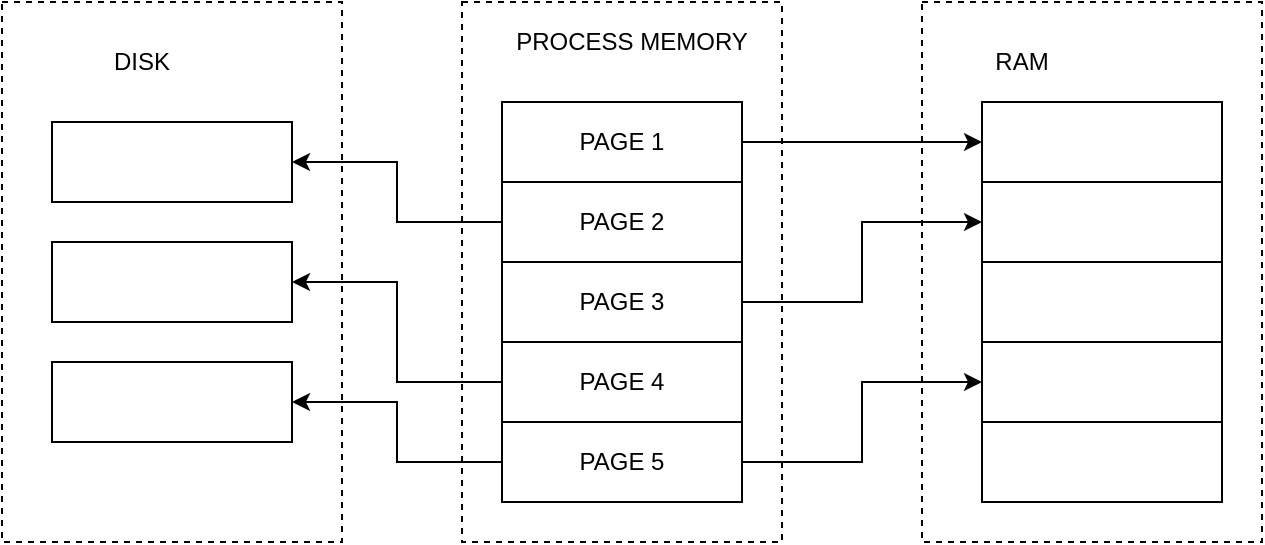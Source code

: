 <mxfile version="13.4.2" type="device"><diagram id="8jOmlF5KOzTs9rFx5pNL" name="Page-1"><mxGraphModel dx="1037" dy="588" grid="1" gridSize="10" guides="1" tooltips="1" connect="1" arrows="1" fold="1" page="1" pageScale="1" pageWidth="850" pageHeight="1100" math="0" shadow="0"><root><mxCell id="0"/><mxCell id="1" parent="0"/><mxCell id="GXNmqWWQb0fARbDbVp61-21" value="" style="rounded=0;whiteSpace=wrap;html=1;fillColor=none;dashed=1;" vertex="1" parent="1"><mxGeometry x="490" y="70" width="170" height="270" as="geometry"/></mxCell><mxCell id="GXNmqWWQb0fARbDbVp61-22" value="" style="rounded=0;whiteSpace=wrap;html=1;fillColor=none;dashed=1;" vertex="1" parent="1"><mxGeometry x="30" y="70" width="170" height="270" as="geometry"/></mxCell><mxCell id="GXNmqWWQb0fARbDbVp61-17" value="" style="rounded=0;whiteSpace=wrap;html=1;fillColor=none;dashed=1;" vertex="1" parent="1"><mxGeometry x="260" y="70" width="160" height="270" as="geometry"/></mxCell><mxCell id="GXNmqWWQb0fARbDbVp61-12" style="edgeStyle=orthogonalEdgeStyle;rounded=0;orthogonalLoop=1;jettySize=auto;html=1;entryX=0;entryY=0.5;entryDx=0;entryDy=0;" edge="1" parent="1" source="GXNmqWWQb0fARbDbVp61-1" target="GXNmqWWQb0fARbDbVp61-3"><mxGeometry relative="1" as="geometry"/></mxCell><mxCell id="GXNmqWWQb0fARbDbVp61-1" value="PAGE 1" style="rounded=0;whiteSpace=wrap;html=1;" vertex="1" parent="1"><mxGeometry x="280" y="120" width="120" height="40" as="geometry"/></mxCell><mxCell id="GXNmqWWQb0fARbDbVp61-14" style="edgeStyle=orthogonalEdgeStyle;rounded=0;orthogonalLoop=1;jettySize=auto;html=1;entryX=0;entryY=0.5;entryDx=0;entryDy=0;" edge="1" parent="1" source="GXNmqWWQb0fARbDbVp61-2" target="GXNmqWWQb0fARbDbVp61-10"><mxGeometry relative="1" as="geometry"/></mxCell><mxCell id="GXNmqWWQb0fARbDbVp61-30" style="edgeStyle=orthogonalEdgeStyle;rounded=0;orthogonalLoop=1;jettySize=auto;html=1;entryX=1;entryY=0.5;entryDx=0;entryDy=0;" edge="1" parent="1" source="GXNmqWWQb0fARbDbVp61-2" target="GXNmqWWQb0fARbDbVp61-27"><mxGeometry relative="1" as="geometry"/></mxCell><mxCell id="GXNmqWWQb0fARbDbVp61-2" value="PAGE 5" style="rounded=0;whiteSpace=wrap;html=1;" vertex="1" parent="1"><mxGeometry x="280" y="280" width="120" height="40" as="geometry"/></mxCell><mxCell id="GXNmqWWQb0fARbDbVp61-3" value="" style="rounded=0;whiteSpace=wrap;html=1;" vertex="1" parent="1"><mxGeometry x="520" y="120" width="120" height="40" as="geometry"/></mxCell><mxCell id="GXNmqWWQb0fARbDbVp61-33" style="edgeStyle=orthogonalEdgeStyle;rounded=0;orthogonalLoop=1;jettySize=auto;html=1;entryX=1;entryY=0.5;entryDx=0;entryDy=0;" edge="1" parent="1" source="GXNmqWWQb0fARbDbVp61-4" target="GXNmqWWQb0fARbDbVp61-32"><mxGeometry relative="1" as="geometry"/></mxCell><mxCell id="GXNmqWWQb0fARbDbVp61-4" value="PAGE 4" style="rounded=0;whiteSpace=wrap;html=1;" vertex="1" parent="1"><mxGeometry x="280" y="240" width="120" height="40" as="geometry"/></mxCell><mxCell id="GXNmqWWQb0fARbDbVp61-13" style="edgeStyle=orthogonalEdgeStyle;rounded=0;orthogonalLoop=1;jettySize=auto;html=1;entryX=0;entryY=0.5;entryDx=0;entryDy=0;" edge="1" parent="1" source="GXNmqWWQb0fARbDbVp61-5" target="GXNmqWWQb0fARbDbVp61-9"><mxGeometry relative="1" as="geometry"/></mxCell><mxCell id="GXNmqWWQb0fARbDbVp61-5" value="PAGE 3" style="rounded=0;whiteSpace=wrap;html=1;" vertex="1" parent="1"><mxGeometry x="280" y="200" width="120" height="40" as="geometry"/></mxCell><mxCell id="GXNmqWWQb0fARbDbVp61-35" style="edgeStyle=orthogonalEdgeStyle;rounded=0;orthogonalLoop=1;jettySize=auto;html=1;entryX=1;entryY=0.5;entryDx=0;entryDy=0;" edge="1" parent="1" source="GXNmqWWQb0fARbDbVp61-6" target="GXNmqWWQb0fARbDbVp61-34"><mxGeometry relative="1" as="geometry"/></mxCell><mxCell id="GXNmqWWQb0fARbDbVp61-6" value="PAGE 2" style="rounded=0;whiteSpace=wrap;html=1;glass=0;shadow=0;sketch=0;fillStyle=zigzag;labelBackgroundColor=none;" vertex="1" parent="1"><mxGeometry x="280" y="160" width="120" height="40" as="geometry"/></mxCell><mxCell id="GXNmqWWQb0fARbDbVp61-8" value="" style="rounded=0;whiteSpace=wrap;html=1;" vertex="1" parent="1"><mxGeometry x="520" y="200" width="120" height="40" as="geometry"/></mxCell><mxCell id="GXNmqWWQb0fARbDbVp61-9" value="" style="rounded=0;whiteSpace=wrap;html=1;" vertex="1" parent="1"><mxGeometry x="520" y="160" width="120" height="40" as="geometry"/></mxCell><mxCell id="GXNmqWWQb0fARbDbVp61-10" value="" style="rounded=0;whiteSpace=wrap;html=1;" vertex="1" parent="1"><mxGeometry x="520" y="240" width="120" height="40" as="geometry"/></mxCell><mxCell id="GXNmqWWQb0fARbDbVp61-11" value="" style="rounded=0;whiteSpace=wrap;html=1;" vertex="1" parent="1"><mxGeometry x="520" y="280" width="120" height="40" as="geometry"/></mxCell><mxCell id="GXNmqWWQb0fARbDbVp61-18" value="RAM" style="text;html=1;strokeColor=none;fillColor=none;align=center;verticalAlign=middle;whiteSpace=wrap;rounded=0;dashed=1;" vertex="1" parent="1"><mxGeometry x="520" y="90" width="40" height="20" as="geometry"/></mxCell><mxCell id="GXNmqWWQb0fARbDbVp61-19" value="DISK" style="text;html=1;strokeColor=none;fillColor=none;align=center;verticalAlign=middle;whiteSpace=wrap;rounded=0;dashed=1;" vertex="1" parent="1"><mxGeometry x="80" y="90" width="40" height="20" as="geometry"/></mxCell><mxCell id="GXNmqWWQb0fARbDbVp61-20" value="PROCESS MEMORY" style="text;html=1;strokeColor=none;fillColor=none;align=center;verticalAlign=middle;whiteSpace=wrap;rounded=0;dashed=1;" vertex="1" parent="1"><mxGeometry x="280" y="80" width="130" height="20" as="geometry"/></mxCell><mxCell id="GXNmqWWQb0fARbDbVp61-27" value="" style="rounded=0;whiteSpace=wrap;html=1;" vertex="1" parent="1"><mxGeometry x="55" y="250" width="120" height="40" as="geometry"/></mxCell><mxCell id="GXNmqWWQb0fARbDbVp61-32" value="" style="rounded=0;whiteSpace=wrap;html=1;" vertex="1" parent="1"><mxGeometry x="55" y="190" width="120" height="40" as="geometry"/></mxCell><mxCell id="GXNmqWWQb0fARbDbVp61-34" value="" style="rounded=0;whiteSpace=wrap;html=1;" vertex="1" parent="1"><mxGeometry x="55" y="130" width="120" height="40" as="geometry"/></mxCell></root></mxGraphModel></diagram></mxfile>